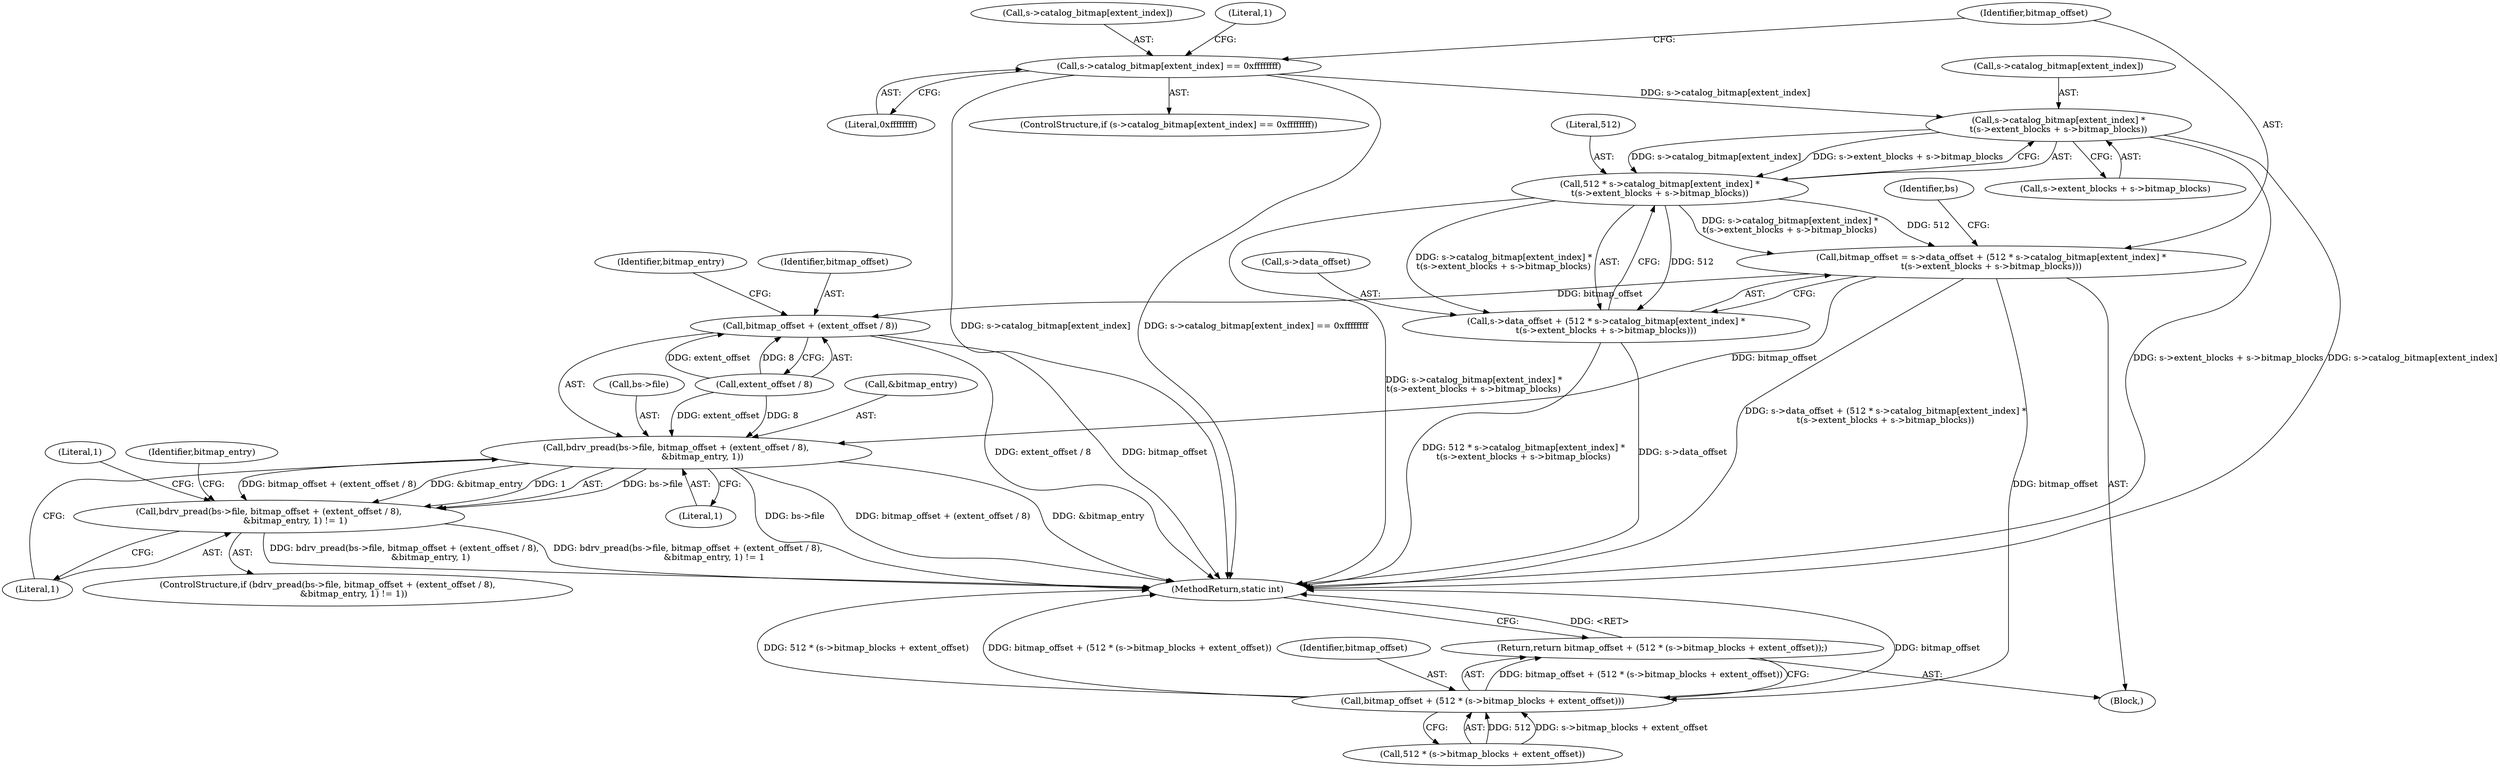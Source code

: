 digraph "0_qemu_e3737b820b45e54b059656dc3f914f895ac7a88b@pointer" {
"1000375" [label="(Call,s->catalog_bitmap[extent_index] == 0xffffffff)"];
"1000394" [label="(Call,s->catalog_bitmap[extent_index] *\n\t(s->extent_blocks + s->bitmap_blocks))"];
"1000392" [label="(Call,512 * s->catalog_bitmap[extent_index] *\n\t(s->extent_blocks + s->bitmap_blocks))"];
"1000386" [label="(Call,bitmap_offset = s->data_offset + (512 * s->catalog_bitmap[extent_index] *\n\t(s->extent_blocks + s->bitmap_blocks)))"];
"1000409" [label="(Call,bdrv_pread(bs->file, bitmap_offset + (extent_offset / 8),\n                   &bitmap_entry, 1))"];
"1000408" [label="(Call,bdrv_pread(bs->file, bitmap_offset + (extent_offset / 8),\n                   &bitmap_entry, 1) != 1)"];
"1000413" [label="(Call,bitmap_offset + (extent_offset / 8))"];
"1000440" [label="(Call,bitmap_offset + (512 * (s->bitmap_blocks + extent_offset)))"];
"1000439" [label="(Return,return bitmap_offset + (512 * (s->bitmap_blocks + extent_offset));)"];
"1000388" [label="(Call,s->data_offset + (512 * s->catalog_bitmap[extent_index] *\n\t(s->extent_blocks + s->bitmap_blocks)))"];
"1000408" [label="(Call,bdrv_pread(bs->file, bitmap_offset + (extent_offset / 8),\n                   &bitmap_entry, 1) != 1)"];
"1000388" [label="(Call,s->data_offset + (512 * s->catalog_bitmap[extent_index] *\n\t(s->extent_blocks + s->bitmap_blocks)))"];
"1000374" [label="(ControlStructure,if (s->catalog_bitmap[extent_index] == 0xffffffff))"];
"1000386" [label="(Call,bitmap_offset = s->data_offset + (512 * s->catalog_bitmap[extent_index] *\n\t(s->extent_blocks + s->bitmap_blocks)))"];
"1000439" [label="(Return,return bitmap_offset + (512 * (s->bitmap_blocks + extent_offset));)"];
"1000409" [label="(Call,bdrv_pread(bs->file, bitmap_offset + (extent_offset / 8),\n                   &bitmap_entry, 1))"];
"1000411" [label="(Identifier,bs)"];
"1000413" [label="(Call,bitmap_offset + (extent_offset / 8))"];
"1000392" [label="(Call,512 * s->catalog_bitmap[extent_index] *\n\t(s->extent_blocks + s->bitmap_blocks))"];
"1000389" [label="(Call,s->data_offset)"];
"1000394" [label="(Call,s->catalog_bitmap[extent_index] *\n\t(s->extent_blocks + s->bitmap_blocks))"];
"1000393" [label="(Literal,512)"];
"1000110" [label="(Block,)"];
"1000419" [label="(Identifier,bitmap_entry)"];
"1000375" [label="(Call,s->catalog_bitmap[extent_index] == 0xffffffff)"];
"1000418" [label="(Call,&bitmap_entry)"];
"1000376" [label="(Call,s->catalog_bitmap[extent_index])"];
"1000414" [label="(Identifier,bitmap_offset)"];
"1000400" [label="(Call,s->extent_blocks + s->bitmap_blocks)"];
"1000441" [label="(Identifier,bitmap_offset)"];
"1000420" [label="(Literal,1)"];
"1000395" [label="(Call,s->catalog_bitmap[extent_index])"];
"1000425" [label="(Literal,1)"];
"1000440" [label="(Call,bitmap_offset + (512 * (s->bitmap_blocks + extent_offset)))"];
"1000415" [label="(Call,extent_offset / 8)"];
"1000387" [label="(Identifier,bitmap_offset)"];
"1000421" [label="(Literal,1)"];
"1000442" [label="(Call,512 * (s->bitmap_blocks + extent_offset))"];
"1000381" [label="(Literal,0xffffffff)"];
"1000430" [label="(Identifier,bitmap_entry)"];
"1000449" [label="(MethodReturn,static int)"];
"1000407" [label="(ControlStructure,if (bdrv_pread(bs->file, bitmap_offset + (extent_offset / 8),\n                   &bitmap_entry, 1) != 1))"];
"1000410" [label="(Call,bs->file)"];
"1000385" [label="(Literal,1)"];
"1000375" -> "1000374"  [label="AST: "];
"1000375" -> "1000381"  [label="CFG: "];
"1000376" -> "1000375"  [label="AST: "];
"1000381" -> "1000375"  [label="AST: "];
"1000385" -> "1000375"  [label="CFG: "];
"1000387" -> "1000375"  [label="CFG: "];
"1000375" -> "1000449"  [label="DDG: s->catalog_bitmap[extent_index]"];
"1000375" -> "1000449"  [label="DDG: s->catalog_bitmap[extent_index] == 0xffffffff"];
"1000375" -> "1000394"  [label="DDG: s->catalog_bitmap[extent_index]"];
"1000394" -> "1000392"  [label="AST: "];
"1000394" -> "1000400"  [label="CFG: "];
"1000395" -> "1000394"  [label="AST: "];
"1000400" -> "1000394"  [label="AST: "];
"1000392" -> "1000394"  [label="CFG: "];
"1000394" -> "1000449"  [label="DDG: s->extent_blocks + s->bitmap_blocks"];
"1000394" -> "1000449"  [label="DDG: s->catalog_bitmap[extent_index]"];
"1000394" -> "1000392"  [label="DDG: s->catalog_bitmap[extent_index]"];
"1000394" -> "1000392"  [label="DDG: s->extent_blocks + s->bitmap_blocks"];
"1000392" -> "1000388"  [label="AST: "];
"1000393" -> "1000392"  [label="AST: "];
"1000388" -> "1000392"  [label="CFG: "];
"1000392" -> "1000449"  [label="DDG: s->catalog_bitmap[extent_index] *\n\t(s->extent_blocks + s->bitmap_blocks)"];
"1000392" -> "1000386"  [label="DDG: 512"];
"1000392" -> "1000386"  [label="DDG: s->catalog_bitmap[extent_index] *\n\t(s->extent_blocks + s->bitmap_blocks)"];
"1000392" -> "1000388"  [label="DDG: 512"];
"1000392" -> "1000388"  [label="DDG: s->catalog_bitmap[extent_index] *\n\t(s->extent_blocks + s->bitmap_blocks)"];
"1000386" -> "1000110"  [label="AST: "];
"1000386" -> "1000388"  [label="CFG: "];
"1000387" -> "1000386"  [label="AST: "];
"1000388" -> "1000386"  [label="AST: "];
"1000411" -> "1000386"  [label="CFG: "];
"1000386" -> "1000449"  [label="DDG: s->data_offset + (512 * s->catalog_bitmap[extent_index] *\n\t(s->extent_blocks + s->bitmap_blocks))"];
"1000386" -> "1000409"  [label="DDG: bitmap_offset"];
"1000386" -> "1000413"  [label="DDG: bitmap_offset"];
"1000386" -> "1000440"  [label="DDG: bitmap_offset"];
"1000409" -> "1000408"  [label="AST: "];
"1000409" -> "1000420"  [label="CFG: "];
"1000410" -> "1000409"  [label="AST: "];
"1000413" -> "1000409"  [label="AST: "];
"1000418" -> "1000409"  [label="AST: "];
"1000420" -> "1000409"  [label="AST: "];
"1000421" -> "1000409"  [label="CFG: "];
"1000409" -> "1000449"  [label="DDG: bitmap_offset + (extent_offset / 8)"];
"1000409" -> "1000449"  [label="DDG: &bitmap_entry"];
"1000409" -> "1000449"  [label="DDG: bs->file"];
"1000409" -> "1000408"  [label="DDG: bs->file"];
"1000409" -> "1000408"  [label="DDG: bitmap_offset + (extent_offset / 8)"];
"1000409" -> "1000408"  [label="DDG: &bitmap_entry"];
"1000409" -> "1000408"  [label="DDG: 1"];
"1000415" -> "1000409"  [label="DDG: extent_offset"];
"1000415" -> "1000409"  [label="DDG: 8"];
"1000408" -> "1000407"  [label="AST: "];
"1000408" -> "1000421"  [label="CFG: "];
"1000421" -> "1000408"  [label="AST: "];
"1000425" -> "1000408"  [label="CFG: "];
"1000430" -> "1000408"  [label="CFG: "];
"1000408" -> "1000449"  [label="DDG: bdrv_pread(bs->file, bitmap_offset + (extent_offset / 8),\n                   &bitmap_entry, 1)"];
"1000408" -> "1000449"  [label="DDG: bdrv_pread(bs->file, bitmap_offset + (extent_offset / 8),\n                   &bitmap_entry, 1) != 1"];
"1000413" -> "1000415"  [label="CFG: "];
"1000414" -> "1000413"  [label="AST: "];
"1000415" -> "1000413"  [label="AST: "];
"1000419" -> "1000413"  [label="CFG: "];
"1000413" -> "1000449"  [label="DDG: bitmap_offset"];
"1000413" -> "1000449"  [label="DDG: extent_offset / 8"];
"1000415" -> "1000413"  [label="DDG: extent_offset"];
"1000415" -> "1000413"  [label="DDG: 8"];
"1000440" -> "1000439"  [label="AST: "];
"1000440" -> "1000442"  [label="CFG: "];
"1000441" -> "1000440"  [label="AST: "];
"1000442" -> "1000440"  [label="AST: "];
"1000439" -> "1000440"  [label="CFG: "];
"1000440" -> "1000449"  [label="DDG: 512 * (s->bitmap_blocks + extent_offset)"];
"1000440" -> "1000449"  [label="DDG: bitmap_offset + (512 * (s->bitmap_blocks + extent_offset))"];
"1000440" -> "1000449"  [label="DDG: bitmap_offset"];
"1000440" -> "1000439"  [label="DDG: bitmap_offset + (512 * (s->bitmap_blocks + extent_offset))"];
"1000442" -> "1000440"  [label="DDG: 512"];
"1000442" -> "1000440"  [label="DDG: s->bitmap_blocks + extent_offset"];
"1000439" -> "1000110"  [label="AST: "];
"1000449" -> "1000439"  [label="CFG: "];
"1000439" -> "1000449"  [label="DDG: <RET>"];
"1000389" -> "1000388"  [label="AST: "];
"1000388" -> "1000449"  [label="DDG: s->data_offset"];
"1000388" -> "1000449"  [label="DDG: 512 * s->catalog_bitmap[extent_index] *\n\t(s->extent_blocks + s->bitmap_blocks)"];
}
